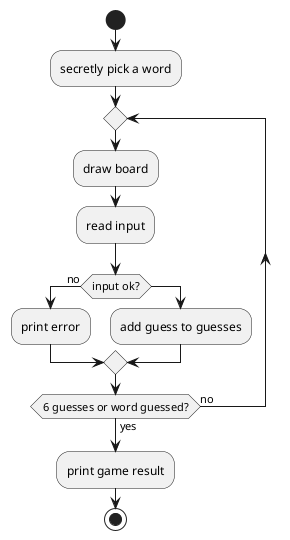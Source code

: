 @startuml rules

start

:secretly pick a word;

repeat
    :draw board;
    :read input;
    if (input ok?) then (no)
        :print error;
    else
        :add guess to guesses;
    endif
repeat while (6 guesses or word guessed?) is (no) not (yes)

:print game result;

stop

@enduml
